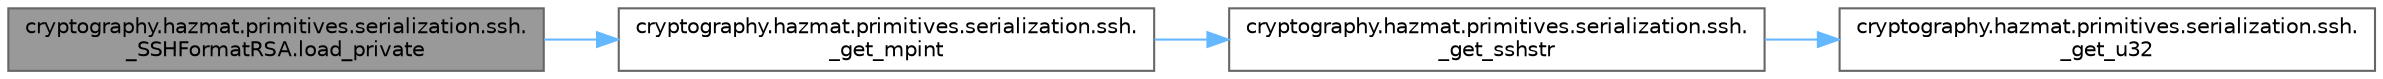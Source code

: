 digraph "cryptography.hazmat.primitives.serialization.ssh._SSHFormatRSA.load_private"
{
 // LATEX_PDF_SIZE
  bgcolor="transparent";
  edge [fontname=Helvetica,fontsize=10,labelfontname=Helvetica,labelfontsize=10];
  node [fontname=Helvetica,fontsize=10,shape=box,height=0.2,width=0.4];
  rankdir="LR";
  Node1 [id="Node000001",label="cryptography.hazmat.primitives.serialization.ssh.\l_SSHFormatRSA.load_private",height=0.2,width=0.4,color="gray40", fillcolor="grey60", style="filled", fontcolor="black",tooltip=" "];
  Node1 -> Node2 [id="edge1_Node000001_Node000002",color="steelblue1",style="solid",tooltip=" "];
  Node2 [id="Node000002",label="cryptography.hazmat.primitives.serialization.ssh.\l_get_mpint",height=0.2,width=0.4,color="grey40", fillcolor="white", style="filled",URL="$namespacecryptography_1_1hazmat_1_1primitives_1_1serialization_1_1ssh.html#a11d287d0241d4b00655b76e43f01052f",tooltip=" "];
  Node2 -> Node3 [id="edge2_Node000002_Node000003",color="steelblue1",style="solid",tooltip=" "];
  Node3 [id="Node000003",label="cryptography.hazmat.primitives.serialization.ssh.\l_get_sshstr",height=0.2,width=0.4,color="grey40", fillcolor="white", style="filled",URL="$namespacecryptography_1_1hazmat_1_1primitives_1_1serialization_1_1ssh.html#acea83e2934286b096c62ad49a31af97d",tooltip=" "];
  Node3 -> Node4 [id="edge3_Node000003_Node000004",color="steelblue1",style="solid",tooltip=" "];
  Node4 [id="Node000004",label="cryptography.hazmat.primitives.serialization.ssh.\l_get_u32",height=0.2,width=0.4,color="grey40", fillcolor="white", style="filled",URL="$namespacecryptography_1_1hazmat_1_1primitives_1_1serialization_1_1ssh.html#a26956049368d12cbf63d91e78ff06b3a",tooltip=" "];
}
